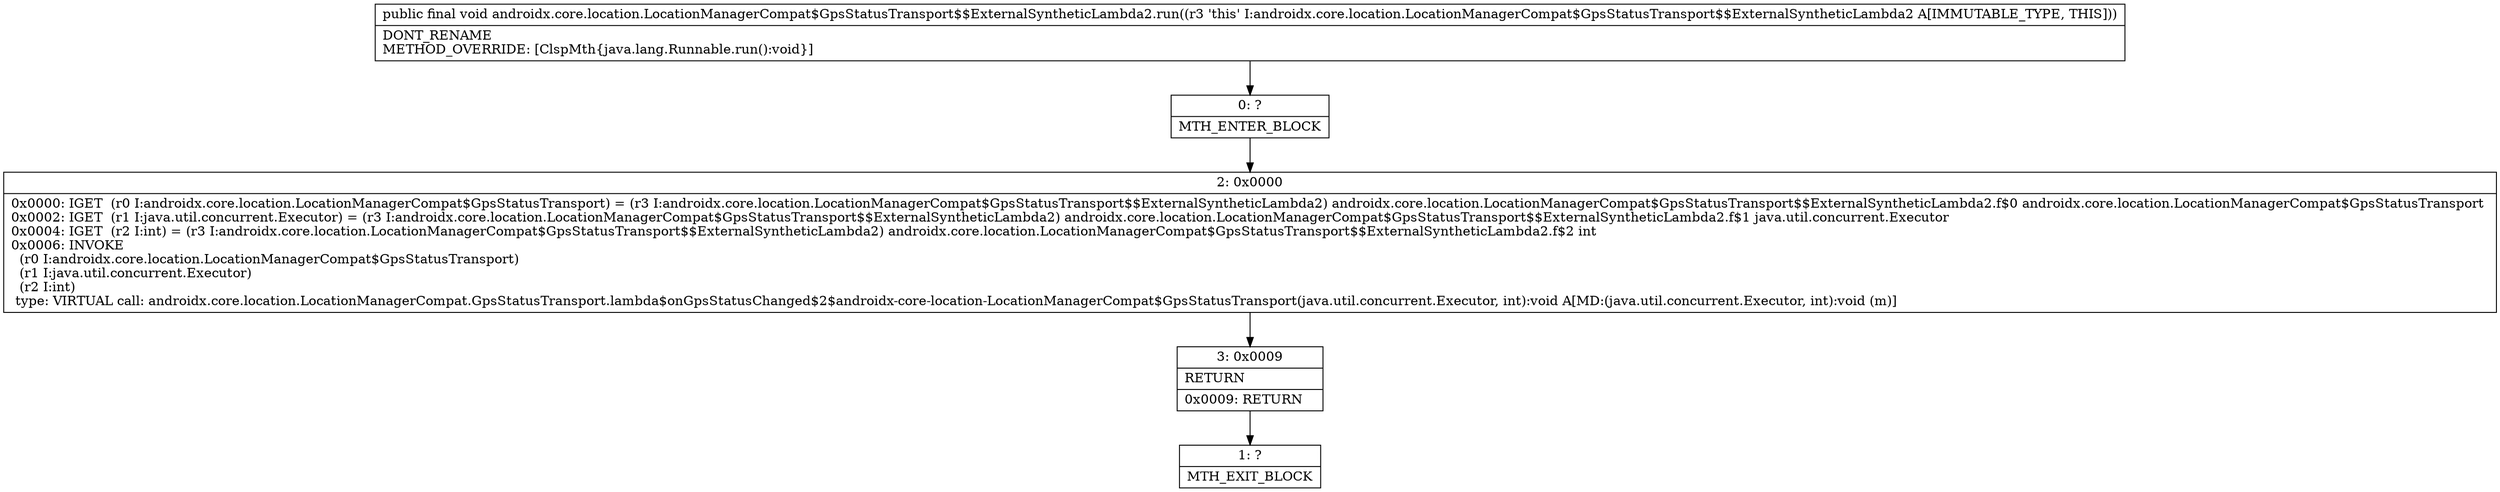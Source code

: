 digraph "CFG forandroidx.core.location.LocationManagerCompat$GpsStatusTransport$$ExternalSyntheticLambda2.run()V" {
Node_0 [shape=record,label="{0\:\ ?|MTH_ENTER_BLOCK\l}"];
Node_2 [shape=record,label="{2\:\ 0x0000|0x0000: IGET  (r0 I:androidx.core.location.LocationManagerCompat$GpsStatusTransport) = (r3 I:androidx.core.location.LocationManagerCompat$GpsStatusTransport$$ExternalSyntheticLambda2) androidx.core.location.LocationManagerCompat$GpsStatusTransport$$ExternalSyntheticLambda2.f$0 androidx.core.location.LocationManagerCompat$GpsStatusTransport \l0x0002: IGET  (r1 I:java.util.concurrent.Executor) = (r3 I:androidx.core.location.LocationManagerCompat$GpsStatusTransport$$ExternalSyntheticLambda2) androidx.core.location.LocationManagerCompat$GpsStatusTransport$$ExternalSyntheticLambda2.f$1 java.util.concurrent.Executor \l0x0004: IGET  (r2 I:int) = (r3 I:androidx.core.location.LocationManagerCompat$GpsStatusTransport$$ExternalSyntheticLambda2) androidx.core.location.LocationManagerCompat$GpsStatusTransport$$ExternalSyntheticLambda2.f$2 int \l0x0006: INVOKE  \l  (r0 I:androidx.core.location.LocationManagerCompat$GpsStatusTransport)\l  (r1 I:java.util.concurrent.Executor)\l  (r2 I:int)\l type: VIRTUAL call: androidx.core.location.LocationManagerCompat.GpsStatusTransport.lambda$onGpsStatusChanged$2$androidx\-core\-location\-LocationManagerCompat$GpsStatusTransport(java.util.concurrent.Executor, int):void A[MD:(java.util.concurrent.Executor, int):void (m)]\l}"];
Node_3 [shape=record,label="{3\:\ 0x0009|RETURN\l|0x0009: RETURN   \l}"];
Node_1 [shape=record,label="{1\:\ ?|MTH_EXIT_BLOCK\l}"];
MethodNode[shape=record,label="{public final void androidx.core.location.LocationManagerCompat$GpsStatusTransport$$ExternalSyntheticLambda2.run((r3 'this' I:androidx.core.location.LocationManagerCompat$GpsStatusTransport$$ExternalSyntheticLambda2 A[IMMUTABLE_TYPE, THIS]))  | DONT_RENAME\lMETHOD_OVERRIDE: [ClspMth\{java.lang.Runnable.run():void\}]\l}"];
MethodNode -> Node_0;Node_0 -> Node_2;
Node_2 -> Node_3;
Node_3 -> Node_1;
}


